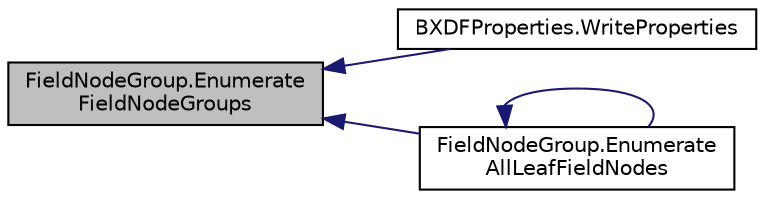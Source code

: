 digraph "FieldNodeGroup.EnumerateFieldNodeGroups"
{
  edge [fontname="Helvetica",fontsize="10",labelfontname="Helvetica",labelfontsize="10"];
  node [fontname="Helvetica",fontsize="10",shape=record];
  rankdir="LR";
  Node17 [label="FieldNodeGroup.Enumerate\lFieldNodeGroups",height=0.2,width=0.4,color="black", fillcolor="grey75", style="filled", fontcolor="black"];
  Node17 -> Node18 [dir="back",color="midnightblue",fontsize="10",style="solid"];
  Node18 [label="BXDFProperties.WriteProperties",height=0.2,width=0.4,color="black", fillcolor="white", style="filled",URL="$class_b_x_d_f_properties.html#ad03a0259c98a0a1f59ffec47d7688185",tooltip="Writes out the properties file in XML format for the node with the base provided to the path provided..."];
  Node17 -> Node19 [dir="back",color="midnightblue",fontsize="10",style="solid"];
  Node19 [label="FieldNodeGroup.Enumerate\lAllLeafFieldNodes",height=0.2,width=0.4,color="black", fillcolor="white", style="filled",URL="$class_field_node_group.html#a3451813e80e498e9614586b2480a7c1f",tooltip="Enumerates through each child FieldNode in all child FieldNodeGroups. "];
  Node19 -> Node19 [dir="back",color="midnightblue",fontsize="10",style="solid"];
}
